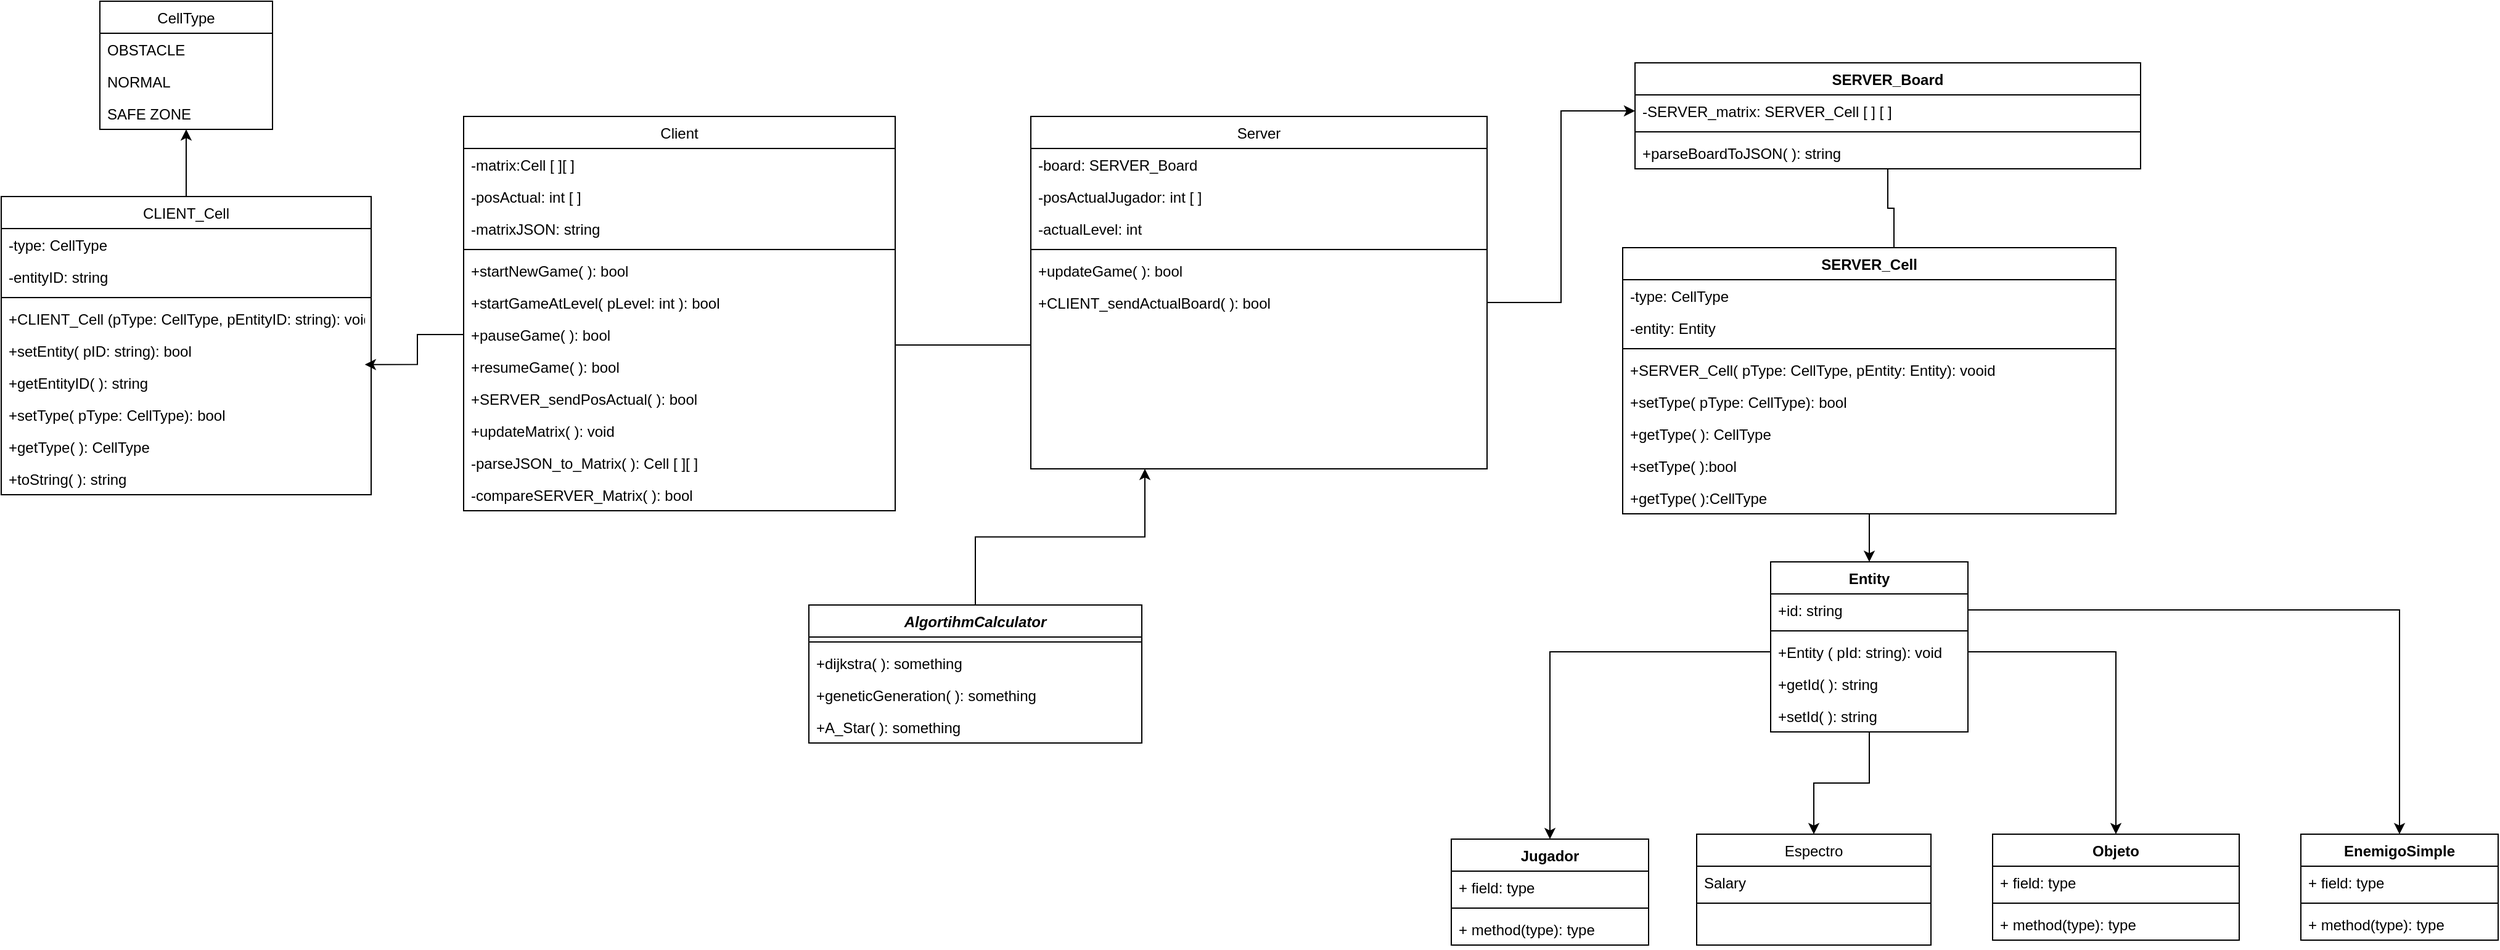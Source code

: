 <mxfile version="13.2.6" type="device"><diagram id="C5RBs43oDa-KdzZeNtuy" name="Page-1"><mxGraphModel dx="1730" dy="912" grid="1" gridSize="10" guides="1" tooltips="1" connect="1" arrows="1" fold="1" page="1" pageScale="1" pageWidth="827" pageHeight="1169" math="0" shadow="0"><root><mxCell id="WIyWlLk6GJQsqaUBKTNV-0"/><mxCell id="WIyWlLk6GJQsqaUBKTNV-1" parent="WIyWlLk6GJQsqaUBKTNV-0"/><mxCell id="NvnYtaKuDxtKjbJMpF3F-128" style="edgeStyle=orthogonalEdgeStyle;rounded=0;orthogonalLoop=1;jettySize=auto;html=1;exitX=0.5;exitY=0;exitDx=0;exitDy=0;entryX=0.5;entryY=1;entryDx=0;entryDy=0;" edge="1" parent="WIyWlLk6GJQsqaUBKTNV-1" source="zkfFHV4jXpPFQw0GAbJ--6" target="NvnYtaKuDxtKjbJMpF3F-9"><mxGeometry relative="1" as="geometry"/></mxCell><mxCell id="NvnYtaKuDxtKjbJMpF3F-9" value="CellType" style="swimlane;fontStyle=0;childLayout=stackLayout;horizontal=1;startSize=26;fillColor=none;horizontalStack=0;resizeParent=1;resizeParentMax=0;resizeLast=0;collapsible=1;marginBottom=0;" vertex="1" parent="WIyWlLk6GJQsqaUBKTNV-1"><mxGeometry x="145" y="60" width="140" height="104" as="geometry"/></mxCell><mxCell id="NvnYtaKuDxtKjbJMpF3F-10" value="OBSTACLE" style="text;strokeColor=none;fillColor=none;align=left;verticalAlign=top;spacingLeft=4;spacingRight=4;overflow=hidden;rotatable=0;points=[[0,0.5],[1,0.5]];portConstraint=eastwest;" vertex="1" parent="NvnYtaKuDxtKjbJMpF3F-9"><mxGeometry y="26" width="140" height="26" as="geometry"/></mxCell><mxCell id="NvnYtaKuDxtKjbJMpF3F-11" value="NORMAL" style="text;strokeColor=none;fillColor=none;align=left;verticalAlign=top;spacingLeft=4;spacingRight=4;overflow=hidden;rotatable=0;points=[[0,0.5],[1,0.5]];portConstraint=eastwest;" vertex="1" parent="NvnYtaKuDxtKjbJMpF3F-9"><mxGeometry y="52" width="140" height="26" as="geometry"/></mxCell><mxCell id="NvnYtaKuDxtKjbJMpF3F-12" value="SAFE ZONE" style="text;strokeColor=none;fillColor=none;align=left;verticalAlign=top;spacingLeft=4;spacingRight=4;overflow=hidden;rotatable=0;points=[[0,0.5],[1,0.5]];portConstraint=eastwest;" vertex="1" parent="NvnYtaKuDxtKjbJMpF3F-9"><mxGeometry y="78" width="140" height="26" as="geometry"/></mxCell><mxCell id="NvnYtaKuDxtKjbJMpF3F-115" style="edgeStyle=orthogonalEdgeStyle;rounded=0;orthogonalLoop=1;jettySize=auto;html=1;entryX=0.55;entryY=0.054;entryDx=0;entryDy=0;entryPerimeter=0;" edge="1" parent="WIyWlLk6GJQsqaUBKTNV-1" source="NvnYtaKuDxtKjbJMpF3F-66" target="NvnYtaKuDxtKjbJMpF3F-71"><mxGeometry relative="1" as="geometry"/></mxCell><mxCell id="NvnYtaKuDxtKjbJMpF3F-114" style="edgeStyle=orthogonalEdgeStyle;rounded=0;orthogonalLoop=1;jettySize=auto;html=1;entryX=0.5;entryY=0;entryDx=0;entryDy=0;" edge="1" parent="WIyWlLk6GJQsqaUBKTNV-1" source="NvnYtaKuDxtKjbJMpF3F-71" target="NvnYtaKuDxtKjbJMpF3F-92"><mxGeometry relative="1" as="geometry"/></mxCell><mxCell id="NvnYtaKuDxtKjbJMpF3F-110" style="edgeStyle=orthogonalEdgeStyle;rounded=0;orthogonalLoop=1;jettySize=auto;html=1;entryX=0.25;entryY=1;entryDx=0;entryDy=0;" edge="1" parent="WIyWlLk6GJQsqaUBKTNV-1" source="NvnYtaKuDxtKjbJMpF3F-103" target="zkfFHV4jXpPFQw0GAbJ--17"><mxGeometry relative="1" as="geometry"/></mxCell><mxCell id="NvnYtaKuDxtKjbJMpF3F-118" style="edgeStyle=orthogonalEdgeStyle;rounded=0;orthogonalLoop=1;jettySize=auto;html=1;exitX=0.5;exitY=1;exitDx=0;exitDy=0;" edge="1" parent="WIyWlLk6GJQsqaUBKTNV-1" source="NvnYtaKuDxtKjbJMpF3F-92" target="zkfFHV4jXpPFQw0GAbJ--13"><mxGeometry relative="1" as="geometry"/></mxCell><mxCell id="NvnYtaKuDxtKjbJMpF3F-117" style="edgeStyle=orthogonalEdgeStyle;rounded=0;orthogonalLoop=1;jettySize=auto;html=1;exitX=0;exitY=0.5;exitDx=0;exitDy=0;entryX=0.5;entryY=0;entryDx=0;entryDy=0;" edge="1" parent="WIyWlLk6GJQsqaUBKTNV-1" source="NvnYtaKuDxtKjbJMpF3F-95" target="NvnYtaKuDxtKjbJMpF3F-79"><mxGeometry relative="1" as="geometry"/></mxCell><mxCell id="NvnYtaKuDxtKjbJMpF3F-119" style="edgeStyle=orthogonalEdgeStyle;rounded=0;orthogonalLoop=1;jettySize=auto;html=1;exitX=1;exitY=0.5;exitDx=0;exitDy=0;entryX=0.5;entryY=0;entryDx=0;entryDy=0;" edge="1" parent="WIyWlLk6GJQsqaUBKTNV-1" source="NvnYtaKuDxtKjbJMpF3F-95" target="NvnYtaKuDxtKjbJMpF3F-96"><mxGeometry relative="1" as="geometry"/></mxCell><mxCell id="NvnYtaKuDxtKjbJMpF3F-79" value="Jugador&#xA;" style="swimlane;fontStyle=1;align=center;verticalAlign=top;childLayout=stackLayout;horizontal=1;startSize=26;horizontalStack=0;resizeParent=1;resizeParentMax=0;resizeLast=0;collapsible=1;marginBottom=0;" vertex="1" parent="WIyWlLk6GJQsqaUBKTNV-1"><mxGeometry x="1241" y="740" width="160" height="86" as="geometry"/></mxCell><mxCell id="NvnYtaKuDxtKjbJMpF3F-80" value="+ field: type" style="text;strokeColor=none;fillColor=none;align=left;verticalAlign=top;spacingLeft=4;spacingRight=4;overflow=hidden;rotatable=0;points=[[0,0.5],[1,0.5]];portConstraint=eastwest;" vertex="1" parent="NvnYtaKuDxtKjbJMpF3F-79"><mxGeometry y="26" width="160" height="26" as="geometry"/></mxCell><mxCell id="NvnYtaKuDxtKjbJMpF3F-81" value="" style="line;strokeWidth=1;fillColor=none;align=left;verticalAlign=middle;spacingTop=-1;spacingLeft=3;spacingRight=3;rotatable=0;labelPosition=right;points=[];portConstraint=eastwest;" vertex="1" parent="NvnYtaKuDxtKjbJMpF3F-79"><mxGeometry y="52" width="160" height="8" as="geometry"/></mxCell><mxCell id="NvnYtaKuDxtKjbJMpF3F-82" value="+ method(type): type" style="text;strokeColor=none;fillColor=none;align=left;verticalAlign=top;spacingLeft=4;spacingRight=4;overflow=hidden;rotatable=0;points=[[0,0.5],[1,0.5]];portConstraint=eastwest;" vertex="1" parent="NvnYtaKuDxtKjbJMpF3F-79"><mxGeometry y="60" width="160" height="26" as="geometry"/></mxCell><mxCell id="NvnYtaKuDxtKjbJMpF3F-125" style="edgeStyle=orthogonalEdgeStyle;rounded=0;orthogonalLoop=1;jettySize=auto;html=1;" edge="1" parent="WIyWlLk6GJQsqaUBKTNV-1" source="NvnYtaKuDxtKjbJMpF3F-93" target="NvnYtaKuDxtKjbJMpF3F-120"><mxGeometry relative="1" as="geometry"/></mxCell><mxCell id="NvnYtaKuDxtKjbJMpF3F-127" style="edgeStyle=orthogonalEdgeStyle;rounded=0;orthogonalLoop=1;jettySize=auto;html=1;exitX=0;exitY=0.5;exitDx=0;exitDy=0;entryX=0.983;entryY=-0.064;entryDx=0;entryDy=0;entryPerimeter=0;" edge="1" parent="WIyWlLk6GJQsqaUBKTNV-1" source="NvnYtaKuDxtKjbJMpF3F-34" target="NvnYtaKuDxtKjbJMpF3F-21"><mxGeometry relative="1" as="geometry"/></mxCell><mxCell id="zkfFHV4jXpPFQw0GAbJ--6" value="CLIENT_Cell" style="swimlane;fontStyle=0;align=center;verticalAlign=top;childLayout=stackLayout;horizontal=1;startSize=26;horizontalStack=0;resizeParent=1;resizeLast=0;collapsible=1;marginBottom=0;rounded=0;shadow=0;strokeWidth=1;" parent="WIyWlLk6GJQsqaUBKTNV-1" vertex="1"><mxGeometry x="65" y="218.5" width="300" height="242" as="geometry"><mxRectangle x="130" y="380" width="160" height="26" as="alternateBounds"/></mxGeometry></mxCell><mxCell id="zkfFHV4jXpPFQw0GAbJ--7" value="-type: CellType" style="text;align=left;verticalAlign=top;spacingLeft=4;spacingRight=4;overflow=hidden;rotatable=0;points=[[0,0.5],[1,0.5]];portConstraint=eastwest;" parent="zkfFHV4jXpPFQw0GAbJ--6" vertex="1"><mxGeometry y="26" width="300" height="26" as="geometry"/></mxCell><mxCell id="zkfFHV4jXpPFQw0GAbJ--8" value="-entityID: string" style="text;align=left;verticalAlign=top;spacingLeft=4;spacingRight=4;overflow=hidden;rotatable=0;points=[[0,0.5],[1,0.5]];portConstraint=eastwest;rounded=0;shadow=0;html=0;" parent="zkfFHV4jXpPFQw0GAbJ--6" vertex="1"><mxGeometry y="52" width="300" height="26" as="geometry"/></mxCell><mxCell id="zkfFHV4jXpPFQw0GAbJ--9" value="" style="line;html=1;strokeWidth=1;align=left;verticalAlign=middle;spacingTop=-1;spacingLeft=3;spacingRight=3;rotatable=0;labelPosition=right;points=[];portConstraint=eastwest;" parent="zkfFHV4jXpPFQw0GAbJ--6" vertex="1"><mxGeometry y="78" width="300" height="8" as="geometry"/></mxCell><mxCell id="NvnYtaKuDxtKjbJMpF3F-70" value="+CLIENT_Cell (pType: CellType, pEntityID: string): void" style="text;align=left;verticalAlign=top;spacingLeft=4;spacingRight=4;overflow=hidden;rotatable=0;points=[[0,0.5],[1,0.5]];portConstraint=eastwest;" vertex="1" parent="zkfFHV4jXpPFQw0GAbJ--6"><mxGeometry y="86" width="300" height="26" as="geometry"/></mxCell><mxCell id="zkfFHV4jXpPFQw0GAbJ--11" value="+setEntity( pID: string): bool" style="text;align=left;verticalAlign=top;spacingLeft=4;spacingRight=4;overflow=hidden;rotatable=0;points=[[0,0.5],[1,0.5]];portConstraint=eastwest;" parent="zkfFHV4jXpPFQw0GAbJ--6" vertex="1"><mxGeometry y="112" width="300" height="26" as="geometry"/></mxCell><mxCell id="NvnYtaKuDxtKjbJMpF3F-21" value="+getEntityID( ): string" style="text;align=left;verticalAlign=top;spacingLeft=4;spacingRight=4;overflow=hidden;rotatable=0;points=[[0,0.5],[1,0.5]];portConstraint=eastwest;" vertex="1" parent="zkfFHV4jXpPFQw0GAbJ--6"><mxGeometry y="138" width="300" height="26" as="geometry"/></mxCell><mxCell id="NvnYtaKuDxtKjbJMpF3F-22" value="+setType( pType: CellType): bool&#xA;" style="text;align=left;verticalAlign=top;spacingLeft=4;spacingRight=4;overflow=hidden;rotatable=0;points=[[0,0.5],[1,0.5]];portConstraint=eastwest;" vertex="1" parent="zkfFHV4jXpPFQw0GAbJ--6"><mxGeometry y="164" width="300" height="26" as="geometry"/></mxCell><mxCell id="NvnYtaKuDxtKjbJMpF3F-23" value="+getType( ): CellType&#xA;&#xA;" style="text;align=left;verticalAlign=top;spacingLeft=4;spacingRight=4;overflow=hidden;rotatable=0;points=[[0,0.5],[1,0.5]];portConstraint=eastwest;" vertex="1" parent="zkfFHV4jXpPFQw0GAbJ--6"><mxGeometry y="190" width="300" height="26" as="geometry"/></mxCell><mxCell id="NvnYtaKuDxtKjbJMpF3F-25" value="+toString( ): string" style="text;align=left;verticalAlign=top;spacingLeft=4;spacingRight=4;overflow=hidden;rotatable=0;points=[[0,0.5],[1,0.5]];portConstraint=eastwest;" vertex="1" parent="zkfFHV4jXpPFQw0GAbJ--6"><mxGeometry y="216" width="300" height="26" as="geometry"/></mxCell><mxCell id="zkfFHV4jXpPFQw0GAbJ--0" value="Client" style="swimlane;fontStyle=0;align=center;verticalAlign=top;childLayout=stackLayout;horizontal=1;startSize=26;horizontalStack=0;resizeParent=1;resizeLast=0;collapsible=1;marginBottom=0;rounded=0;shadow=0;strokeWidth=1;" parent="WIyWlLk6GJQsqaUBKTNV-1" vertex="1"><mxGeometry x="440" y="153.5" width="350" height="320" as="geometry"><mxRectangle x="230" y="140" width="160" height="26" as="alternateBounds"/></mxGeometry></mxCell><mxCell id="zkfFHV4jXpPFQw0GAbJ--3" value="-matrix:Cell [ ][ ]" style="text;align=left;verticalAlign=top;spacingLeft=4;spacingRight=4;overflow=hidden;rotatable=0;points=[[0,0.5],[1,0.5]];portConstraint=eastwest;rounded=0;shadow=0;html=0;" parent="zkfFHV4jXpPFQw0GAbJ--0" vertex="1"><mxGeometry y="26" width="350" height="26" as="geometry"/></mxCell><mxCell id="NvnYtaKuDxtKjbJMpF3F-2" value="-posActual: int [ ]" style="text;align=left;verticalAlign=top;spacingLeft=4;spacingRight=4;overflow=hidden;rotatable=0;points=[[0,0.5],[1,0.5]];portConstraint=eastwest;rounded=0;shadow=0;html=0;" vertex="1" parent="zkfFHV4jXpPFQw0GAbJ--0"><mxGeometry y="52" width="350" height="26" as="geometry"/></mxCell><mxCell id="NvnYtaKuDxtKjbJMpF3F-48" value="-matrixJSON: string" style="text;align=left;verticalAlign=top;spacingLeft=4;spacingRight=4;overflow=hidden;rotatable=0;points=[[0,0.5],[1,0.5]];portConstraint=eastwest;rounded=0;shadow=0;html=0;" vertex="1" parent="zkfFHV4jXpPFQw0GAbJ--0"><mxGeometry y="78" width="350" height="26" as="geometry"/></mxCell><mxCell id="zkfFHV4jXpPFQw0GAbJ--4" value="" style="line;html=1;strokeWidth=1;align=left;verticalAlign=middle;spacingTop=-1;spacingLeft=3;spacingRight=3;rotatable=0;labelPosition=right;points=[];portConstraint=eastwest;" parent="zkfFHV4jXpPFQw0GAbJ--0" vertex="1"><mxGeometry y="104" width="350" height="8" as="geometry"/></mxCell><mxCell id="zkfFHV4jXpPFQw0GAbJ--5" value="+startNewGame( ): bool&#xA;" style="text;align=left;verticalAlign=top;spacingLeft=4;spacingRight=4;overflow=hidden;rotatable=0;points=[[0,0.5],[1,0.5]];portConstraint=eastwest;" parent="zkfFHV4jXpPFQw0GAbJ--0" vertex="1"><mxGeometry y="112" width="350" height="26" as="geometry"/></mxCell><mxCell id="NvnYtaKuDxtKjbJMpF3F-33" value="+startGameAtLevel( pLevel: int ): bool&#xA;" style="text;align=left;verticalAlign=top;spacingLeft=4;spacingRight=4;overflow=hidden;rotatable=0;points=[[0,0.5],[1,0.5]];portConstraint=eastwest;" vertex="1" parent="zkfFHV4jXpPFQw0GAbJ--0"><mxGeometry y="138" width="350" height="26" as="geometry"/></mxCell><mxCell id="NvnYtaKuDxtKjbJMpF3F-34" value="+pauseGame( ): bool" style="text;align=left;verticalAlign=top;spacingLeft=4;spacingRight=4;overflow=hidden;rotatable=0;points=[[0,0.5],[1,0.5]];portConstraint=eastwest;" vertex="1" parent="zkfFHV4jXpPFQw0GAbJ--0"><mxGeometry y="164" width="350" height="26" as="geometry"/></mxCell><mxCell id="NvnYtaKuDxtKjbJMpF3F-35" value="+resumeGame( ): bool&#xA;" style="text;align=left;verticalAlign=top;spacingLeft=4;spacingRight=4;overflow=hidden;rotatable=0;points=[[0,0.5],[1,0.5]];portConstraint=eastwest;" vertex="1" parent="zkfFHV4jXpPFQw0GAbJ--0"><mxGeometry y="190" width="350" height="26" as="geometry"/></mxCell><mxCell id="NvnYtaKuDxtKjbJMpF3F-36" value="+SERVER_sendPosActual( ): bool&#xA;" style="text;align=left;verticalAlign=top;spacingLeft=4;spacingRight=4;overflow=hidden;rotatable=0;points=[[0,0.5],[1,0.5]];portConstraint=eastwest;" vertex="1" parent="zkfFHV4jXpPFQw0GAbJ--0"><mxGeometry y="216" width="350" height="26" as="geometry"/></mxCell><mxCell id="NvnYtaKuDxtKjbJMpF3F-46" value="+updateMatrix( ): void&#xA;" style="text;align=left;verticalAlign=top;spacingLeft=4;spacingRight=4;overflow=hidden;rotatable=0;points=[[0,0.5],[1,0.5]];portConstraint=eastwest;" vertex="1" parent="zkfFHV4jXpPFQw0GAbJ--0"><mxGeometry y="242" width="350" height="26" as="geometry"/></mxCell><mxCell id="NvnYtaKuDxtKjbJMpF3F-49" value="-parseJSON_to_Matrix( ): Cell [ ][ ]" style="text;align=left;verticalAlign=top;spacingLeft=4;spacingRight=4;overflow=hidden;rotatable=0;points=[[0,0.5],[1,0.5]];portConstraint=eastwest;" vertex="1" parent="zkfFHV4jXpPFQw0GAbJ--0"><mxGeometry y="268" width="350" height="26" as="geometry"/></mxCell><mxCell id="NvnYtaKuDxtKjbJMpF3F-140" value="-compareSERVER_Matrix( ): bool" style="text;align=left;verticalAlign=top;spacingLeft=4;spacingRight=4;overflow=hidden;rotatable=0;points=[[0,0.5],[1,0.5]];portConstraint=eastwest;" vertex="1" parent="zkfFHV4jXpPFQw0GAbJ--0"><mxGeometry y="294" width="350" height="26" as="geometry"/></mxCell><mxCell id="zkfFHV4jXpPFQw0GAbJ--17" value="Server" style="swimlane;fontStyle=0;align=center;verticalAlign=top;childLayout=stackLayout;horizontal=1;startSize=26;horizontalStack=0;resizeParent=1;resizeLast=0;collapsible=1;marginBottom=0;rounded=0;shadow=0;strokeWidth=1;" parent="WIyWlLk6GJQsqaUBKTNV-1" vertex="1"><mxGeometry x="900" y="153.5" width="370" height="286" as="geometry"><mxRectangle x="550" y="140" width="160" height="26" as="alternateBounds"/></mxGeometry></mxCell><mxCell id="zkfFHV4jXpPFQw0GAbJ--18" value="-board: SERVER_Board" style="text;align=left;verticalAlign=top;spacingLeft=4;spacingRight=4;overflow=hidden;rotatable=0;points=[[0,0.5],[1,0.5]];portConstraint=eastwest;" parent="zkfFHV4jXpPFQw0GAbJ--17" vertex="1"><mxGeometry y="26" width="370" height="26" as="geometry"/></mxCell><mxCell id="zkfFHV4jXpPFQw0GAbJ--19" value="-posActualJugador: int [ ]" style="text;align=left;verticalAlign=top;spacingLeft=4;spacingRight=4;overflow=hidden;rotatable=0;points=[[0,0.5],[1,0.5]];portConstraint=eastwest;rounded=0;shadow=0;html=0;" parent="zkfFHV4jXpPFQw0GAbJ--17" vertex="1"><mxGeometry y="52" width="370" height="26" as="geometry"/></mxCell><mxCell id="NvnYtaKuDxtKjbJMpF3F-102" value="-actualLevel: int" style="text;align=left;verticalAlign=top;spacingLeft=4;spacingRight=4;overflow=hidden;rotatable=0;points=[[0,0.5],[1,0.5]];portConstraint=eastwest;rounded=0;shadow=0;html=0;" vertex="1" parent="zkfFHV4jXpPFQw0GAbJ--17"><mxGeometry y="78" width="370" height="26" as="geometry"/></mxCell><mxCell id="zkfFHV4jXpPFQw0GAbJ--23" value="" style="line;html=1;strokeWidth=1;align=left;verticalAlign=middle;spacingTop=-1;spacingLeft=3;spacingRight=3;rotatable=0;labelPosition=right;points=[];portConstraint=eastwest;" parent="zkfFHV4jXpPFQw0GAbJ--17" vertex="1"><mxGeometry y="104" width="370" height="8" as="geometry"/></mxCell><mxCell id="NvnYtaKuDxtKjbJMpF3F-131" value="+updateGame( ): bool" style="text;align=left;verticalAlign=top;spacingLeft=4;spacingRight=4;overflow=hidden;rotatable=0;points=[[0,0.5],[1,0.5]];portConstraint=eastwest;" vertex="1" parent="zkfFHV4jXpPFQw0GAbJ--17"><mxGeometry y="112" width="370" height="26" as="geometry"/></mxCell><mxCell id="NvnYtaKuDxtKjbJMpF3F-132" value="+CLIENT_sendActualBoard( ): bool" style="text;align=left;verticalAlign=top;spacingLeft=4;spacingRight=4;overflow=hidden;rotatable=0;points=[[0,0.5],[1,0.5]];portConstraint=eastwest;" vertex="1" parent="zkfFHV4jXpPFQw0GAbJ--17"><mxGeometry y="138" width="370" height="26" as="geometry"/></mxCell><mxCell id="NvnYtaKuDxtKjbJMpF3F-103" value="AlgortihmCalculator" style="swimlane;fontStyle=3;align=center;verticalAlign=top;childLayout=stackLayout;horizontal=1;startSize=26;horizontalStack=0;resizeParent=1;resizeParentMax=0;resizeLast=0;collapsible=1;marginBottom=0;" vertex="1" parent="WIyWlLk6GJQsqaUBKTNV-1"><mxGeometry x="720" y="550" width="270" height="112" as="geometry"/></mxCell><mxCell id="NvnYtaKuDxtKjbJMpF3F-105" value="" style="line;strokeWidth=1;fillColor=none;align=left;verticalAlign=middle;spacingTop=-1;spacingLeft=3;spacingRight=3;rotatable=0;labelPosition=right;points=[];portConstraint=eastwest;" vertex="1" parent="NvnYtaKuDxtKjbJMpF3F-103"><mxGeometry y="26" width="270" height="8" as="geometry"/></mxCell><mxCell id="NvnYtaKuDxtKjbJMpF3F-106" value="+dijkstra( ): something&#xA;" style="text;strokeColor=none;fillColor=none;align=left;verticalAlign=top;spacingLeft=4;spacingRight=4;overflow=hidden;rotatable=0;points=[[0,0.5],[1,0.5]];portConstraint=eastwest;" vertex="1" parent="NvnYtaKuDxtKjbJMpF3F-103"><mxGeometry y="34" width="270" height="26" as="geometry"/></mxCell><mxCell id="NvnYtaKuDxtKjbJMpF3F-107" value="+geneticGeneration( ): something" style="text;strokeColor=none;fillColor=none;align=left;verticalAlign=top;spacingLeft=4;spacingRight=4;overflow=hidden;rotatable=0;points=[[0,0.5],[1,0.5]];portConstraint=eastwest;" vertex="1" parent="NvnYtaKuDxtKjbJMpF3F-103"><mxGeometry y="60" width="270" height="26" as="geometry"/></mxCell><mxCell id="NvnYtaKuDxtKjbJMpF3F-109" value="+A_Star( ): something" style="text;strokeColor=none;fillColor=none;align=left;verticalAlign=top;spacingLeft=4;spacingRight=4;overflow=hidden;rotatable=0;points=[[0,0.5],[1,0.5]];portConstraint=eastwest;" vertex="1" parent="NvnYtaKuDxtKjbJMpF3F-103"><mxGeometry y="86" width="270" height="26" as="geometry"/></mxCell><mxCell id="NvnYtaKuDxtKjbJMpF3F-138" style="edgeStyle=orthogonalEdgeStyle;rounded=0;orthogonalLoop=1;jettySize=auto;html=1;exitX=1;exitY=0.5;exitDx=0;exitDy=0;entryX=0;entryY=0.5;entryDx=0;entryDy=0;" edge="1" parent="WIyWlLk6GJQsqaUBKTNV-1" source="NvnYtaKuDxtKjbJMpF3F-132" target="NvnYtaKuDxtKjbJMpF3F-67"><mxGeometry relative="1" as="geometry"/></mxCell><mxCell id="NvnYtaKuDxtKjbJMpF3F-66" value="SERVER_Board" style="swimlane;fontStyle=1;align=center;verticalAlign=top;childLayout=stackLayout;horizontal=1;startSize=26;horizontalStack=0;resizeParent=1;resizeParentMax=0;resizeLast=0;collapsible=1;marginBottom=0;" vertex="1" parent="WIyWlLk6GJQsqaUBKTNV-1"><mxGeometry x="1390" y="110" width="410" height="86" as="geometry"/></mxCell><mxCell id="NvnYtaKuDxtKjbJMpF3F-67" value="-SERVER_matrix: SERVER_Cell [ ] [ ]" style="text;strokeColor=none;fillColor=none;align=left;verticalAlign=top;spacingLeft=4;spacingRight=4;overflow=hidden;rotatable=0;points=[[0,0.5],[1,0.5]];portConstraint=eastwest;" vertex="1" parent="NvnYtaKuDxtKjbJMpF3F-66"><mxGeometry y="26" width="410" height="26" as="geometry"/></mxCell><mxCell id="NvnYtaKuDxtKjbJMpF3F-68" value="" style="line;strokeWidth=1;fillColor=none;align=left;verticalAlign=middle;spacingTop=-1;spacingLeft=3;spacingRight=3;rotatable=0;labelPosition=right;points=[];portConstraint=eastwest;" vertex="1" parent="NvnYtaKuDxtKjbJMpF3F-66"><mxGeometry y="52" width="410" height="8" as="geometry"/></mxCell><mxCell id="NvnYtaKuDxtKjbJMpF3F-69" value="+parseBoardToJSON( ): string" style="text;strokeColor=none;fillColor=none;align=left;verticalAlign=top;spacingLeft=4;spacingRight=4;overflow=hidden;rotatable=0;points=[[0,0.5],[1,0.5]];portConstraint=eastwest;" vertex="1" parent="NvnYtaKuDxtKjbJMpF3F-66"><mxGeometry y="60" width="410" height="26" as="geometry"/></mxCell><mxCell id="NvnYtaKuDxtKjbJMpF3F-71" value="SERVER_Cell" style="swimlane;fontStyle=1;align=center;verticalAlign=top;childLayout=stackLayout;horizontal=1;startSize=26;horizontalStack=0;resizeParent=1;resizeParentMax=0;resizeLast=0;collapsible=1;marginBottom=0;" vertex="1" parent="WIyWlLk6GJQsqaUBKTNV-1"><mxGeometry x="1380" y="260" width="400" height="216" as="geometry"/></mxCell><mxCell id="NvnYtaKuDxtKjbJMpF3F-72" value="-type: CellType" style="text;strokeColor=none;fillColor=none;align=left;verticalAlign=top;spacingLeft=4;spacingRight=4;overflow=hidden;rotatable=0;points=[[0,0.5],[1,0.5]];portConstraint=eastwest;" vertex="1" parent="NvnYtaKuDxtKjbJMpF3F-71"><mxGeometry y="26" width="400" height="26" as="geometry"/></mxCell><mxCell id="NvnYtaKuDxtKjbJMpF3F-83" value="-entity: Entity" style="text;strokeColor=none;fillColor=none;align=left;verticalAlign=top;spacingLeft=4;spacingRight=4;overflow=hidden;rotatable=0;points=[[0,0.5],[1,0.5]];portConstraint=eastwest;" vertex="1" parent="NvnYtaKuDxtKjbJMpF3F-71"><mxGeometry y="52" width="400" height="26" as="geometry"/></mxCell><mxCell id="NvnYtaKuDxtKjbJMpF3F-73" value="" style="line;strokeWidth=1;fillColor=none;align=left;verticalAlign=middle;spacingTop=-1;spacingLeft=3;spacingRight=3;rotatable=0;labelPosition=right;points=[];portConstraint=eastwest;" vertex="1" parent="NvnYtaKuDxtKjbJMpF3F-71"><mxGeometry y="78" width="400" height="8" as="geometry"/></mxCell><mxCell id="NvnYtaKuDxtKjbJMpF3F-74" value="+SERVER_Cell( pType: CellType, pEntity: Entity): vooid " style="text;strokeColor=none;fillColor=none;align=left;verticalAlign=top;spacingLeft=4;spacingRight=4;overflow=hidden;rotatable=0;points=[[0,0.5],[1,0.5]];portConstraint=eastwest;" vertex="1" parent="NvnYtaKuDxtKjbJMpF3F-71"><mxGeometry y="86" width="400" height="26" as="geometry"/></mxCell><mxCell id="NvnYtaKuDxtKjbJMpF3F-133" value="+setType( pType: CellType): bool" style="text;strokeColor=none;fillColor=none;align=left;verticalAlign=top;spacingLeft=4;spacingRight=4;overflow=hidden;rotatable=0;points=[[0,0.5],[1,0.5]];portConstraint=eastwest;" vertex="1" parent="NvnYtaKuDxtKjbJMpF3F-71"><mxGeometry y="112" width="400" height="26" as="geometry"/></mxCell><mxCell id="NvnYtaKuDxtKjbJMpF3F-134" value="+getType( ): CellType" style="text;strokeColor=none;fillColor=none;align=left;verticalAlign=top;spacingLeft=4;spacingRight=4;overflow=hidden;rotatable=0;points=[[0,0.5],[1,0.5]];portConstraint=eastwest;" vertex="1" parent="NvnYtaKuDxtKjbJMpF3F-71"><mxGeometry y="138" width="400" height="26" as="geometry"/></mxCell><mxCell id="NvnYtaKuDxtKjbJMpF3F-135" value="+setType( ):bool" style="text;strokeColor=none;fillColor=none;align=left;verticalAlign=top;spacingLeft=4;spacingRight=4;overflow=hidden;rotatable=0;points=[[0,0.5],[1,0.5]];portConstraint=eastwest;" vertex="1" parent="NvnYtaKuDxtKjbJMpF3F-71"><mxGeometry y="164" width="400" height="26" as="geometry"/></mxCell><mxCell id="NvnYtaKuDxtKjbJMpF3F-136" value="+getType( ):CellType" style="text;strokeColor=none;fillColor=none;align=left;verticalAlign=top;spacingLeft=4;spacingRight=4;overflow=hidden;rotatable=0;points=[[0,0.5],[1,0.5]];portConstraint=eastwest;" vertex="1" parent="NvnYtaKuDxtKjbJMpF3F-71"><mxGeometry y="190" width="400" height="26" as="geometry"/></mxCell><mxCell id="NvnYtaKuDxtKjbJMpF3F-92" value="Entity" style="swimlane;fontStyle=1;align=center;verticalAlign=top;childLayout=stackLayout;horizontal=1;startSize=26;horizontalStack=0;resizeParent=1;resizeParentMax=0;resizeLast=0;collapsible=1;marginBottom=0;" vertex="1" parent="WIyWlLk6GJQsqaUBKTNV-1"><mxGeometry x="1500" y="515" width="160" height="138" as="geometry"/></mxCell><mxCell id="NvnYtaKuDxtKjbJMpF3F-93" value="+id: string" style="text;strokeColor=none;fillColor=none;align=left;verticalAlign=top;spacingLeft=4;spacingRight=4;overflow=hidden;rotatable=0;points=[[0,0.5],[1,0.5]];portConstraint=eastwest;" vertex="1" parent="NvnYtaKuDxtKjbJMpF3F-92"><mxGeometry y="26" width="160" height="26" as="geometry"/></mxCell><mxCell id="NvnYtaKuDxtKjbJMpF3F-94" value="" style="line;strokeWidth=1;fillColor=none;align=left;verticalAlign=middle;spacingTop=-1;spacingLeft=3;spacingRight=3;rotatable=0;labelPosition=right;points=[];portConstraint=eastwest;" vertex="1" parent="NvnYtaKuDxtKjbJMpF3F-92"><mxGeometry y="52" width="160" height="8" as="geometry"/></mxCell><mxCell id="NvnYtaKuDxtKjbJMpF3F-95" value="+Entity ( pId: string): void&#xA;" style="text;strokeColor=none;fillColor=none;align=left;verticalAlign=top;spacingLeft=4;spacingRight=4;overflow=hidden;rotatable=0;points=[[0,0.5],[1,0.5]];portConstraint=eastwest;" vertex="1" parent="NvnYtaKuDxtKjbJMpF3F-92"><mxGeometry y="60" width="160" height="26" as="geometry"/></mxCell><mxCell id="NvnYtaKuDxtKjbJMpF3F-111" value="+getId( ): string" style="text;strokeColor=none;fillColor=none;align=left;verticalAlign=top;spacingLeft=4;spacingRight=4;overflow=hidden;rotatable=0;points=[[0,0.5],[1,0.5]];portConstraint=eastwest;" vertex="1" parent="NvnYtaKuDxtKjbJMpF3F-92"><mxGeometry y="86" width="160" height="26" as="geometry"/></mxCell><mxCell id="NvnYtaKuDxtKjbJMpF3F-112" value="+setId( ): string" style="text;strokeColor=none;fillColor=none;align=left;verticalAlign=top;spacingLeft=4;spacingRight=4;overflow=hidden;rotatable=0;points=[[0,0.5],[1,0.5]];portConstraint=eastwest;" vertex="1" parent="NvnYtaKuDxtKjbJMpF3F-92"><mxGeometry y="112" width="160" height="26" as="geometry"/></mxCell><mxCell id="zkfFHV4jXpPFQw0GAbJ--13" value="Espectro" style="swimlane;fontStyle=0;align=center;verticalAlign=top;childLayout=stackLayout;horizontal=1;startSize=26;horizontalStack=0;resizeParent=1;resizeLast=0;collapsible=1;marginBottom=0;rounded=0;shadow=0;strokeWidth=1;" parent="WIyWlLk6GJQsqaUBKTNV-1" vertex="1"><mxGeometry x="1440" y="736" width="190" height="90" as="geometry"><mxRectangle x="340" y="380" width="170" height="26" as="alternateBounds"/></mxGeometry></mxCell><mxCell id="zkfFHV4jXpPFQw0GAbJ--14" value="Salary" style="text;align=left;verticalAlign=top;spacingLeft=4;spacingRight=4;overflow=hidden;rotatable=0;points=[[0,0.5],[1,0.5]];portConstraint=eastwest;" parent="zkfFHV4jXpPFQw0GAbJ--13" vertex="1"><mxGeometry y="26" width="190" height="26" as="geometry"/></mxCell><mxCell id="zkfFHV4jXpPFQw0GAbJ--15" value="" style="line;html=1;strokeWidth=1;align=left;verticalAlign=middle;spacingTop=-1;spacingLeft=3;spacingRight=3;rotatable=0;labelPosition=right;points=[];portConstraint=eastwest;" parent="zkfFHV4jXpPFQw0GAbJ--13" vertex="1"><mxGeometry y="52" width="190" height="8" as="geometry"/></mxCell><mxCell id="NvnYtaKuDxtKjbJMpF3F-96" value="Objeto" style="swimlane;fontStyle=1;align=center;verticalAlign=top;childLayout=stackLayout;horizontal=1;startSize=26;horizontalStack=0;resizeParent=1;resizeParentMax=0;resizeLast=0;collapsible=1;marginBottom=0;" vertex="1" parent="WIyWlLk6GJQsqaUBKTNV-1"><mxGeometry x="1680" y="736" width="200" height="86" as="geometry"/></mxCell><mxCell id="NvnYtaKuDxtKjbJMpF3F-97" value="+ field: type" style="text;strokeColor=none;fillColor=none;align=left;verticalAlign=top;spacingLeft=4;spacingRight=4;overflow=hidden;rotatable=0;points=[[0,0.5],[1,0.5]];portConstraint=eastwest;" vertex="1" parent="NvnYtaKuDxtKjbJMpF3F-96"><mxGeometry y="26" width="200" height="26" as="geometry"/></mxCell><mxCell id="NvnYtaKuDxtKjbJMpF3F-98" value="" style="line;strokeWidth=1;fillColor=none;align=left;verticalAlign=middle;spacingTop=-1;spacingLeft=3;spacingRight=3;rotatable=0;labelPosition=right;points=[];portConstraint=eastwest;" vertex="1" parent="NvnYtaKuDxtKjbJMpF3F-96"><mxGeometry y="52" width="200" height="8" as="geometry"/></mxCell><mxCell id="NvnYtaKuDxtKjbJMpF3F-99" value="+ method(type): type" style="text;strokeColor=none;fillColor=none;align=left;verticalAlign=top;spacingLeft=4;spacingRight=4;overflow=hidden;rotatable=0;points=[[0,0.5],[1,0.5]];portConstraint=eastwest;" vertex="1" parent="NvnYtaKuDxtKjbJMpF3F-96"><mxGeometry y="60" width="200" height="26" as="geometry"/></mxCell><mxCell id="NvnYtaKuDxtKjbJMpF3F-120" value="EnemigoSimple" style="swimlane;fontStyle=1;align=center;verticalAlign=top;childLayout=stackLayout;horizontal=1;startSize=26;horizontalStack=0;resizeParent=1;resizeParentMax=0;resizeLast=0;collapsible=1;marginBottom=0;" vertex="1" parent="WIyWlLk6GJQsqaUBKTNV-1"><mxGeometry x="1930" y="736" width="160" height="86" as="geometry"/></mxCell><mxCell id="NvnYtaKuDxtKjbJMpF3F-121" value="+ field: type" style="text;strokeColor=none;fillColor=none;align=left;verticalAlign=top;spacingLeft=4;spacingRight=4;overflow=hidden;rotatable=0;points=[[0,0.5],[1,0.5]];portConstraint=eastwest;" vertex="1" parent="NvnYtaKuDxtKjbJMpF3F-120"><mxGeometry y="26" width="160" height="26" as="geometry"/></mxCell><mxCell id="NvnYtaKuDxtKjbJMpF3F-122" value="" style="line;strokeWidth=1;fillColor=none;align=left;verticalAlign=middle;spacingTop=-1;spacingLeft=3;spacingRight=3;rotatable=0;labelPosition=right;points=[];portConstraint=eastwest;" vertex="1" parent="NvnYtaKuDxtKjbJMpF3F-120"><mxGeometry y="52" width="160" height="8" as="geometry"/></mxCell><mxCell id="NvnYtaKuDxtKjbJMpF3F-123" value="+ method(type): type" style="text;strokeColor=none;fillColor=none;align=left;verticalAlign=top;spacingLeft=4;spacingRight=4;overflow=hidden;rotatable=0;points=[[0,0.5],[1,0.5]];portConstraint=eastwest;" vertex="1" parent="NvnYtaKuDxtKjbJMpF3F-120"><mxGeometry y="60" width="160" height="26" as="geometry"/></mxCell><mxCell id="NvnYtaKuDxtKjbJMpF3F-142" value="" style="line;strokeWidth=1;fillColor=none;align=left;verticalAlign=middle;spacingTop=-1;spacingLeft=3;spacingRight=3;rotatable=0;labelPosition=right;points=[];portConstraint=eastwest;" vertex="1" parent="WIyWlLk6GJQsqaUBKTNV-1"><mxGeometry x="790" y="260" width="110" height="158" as="geometry"/></mxCell></root></mxGraphModel></diagram></mxfile>